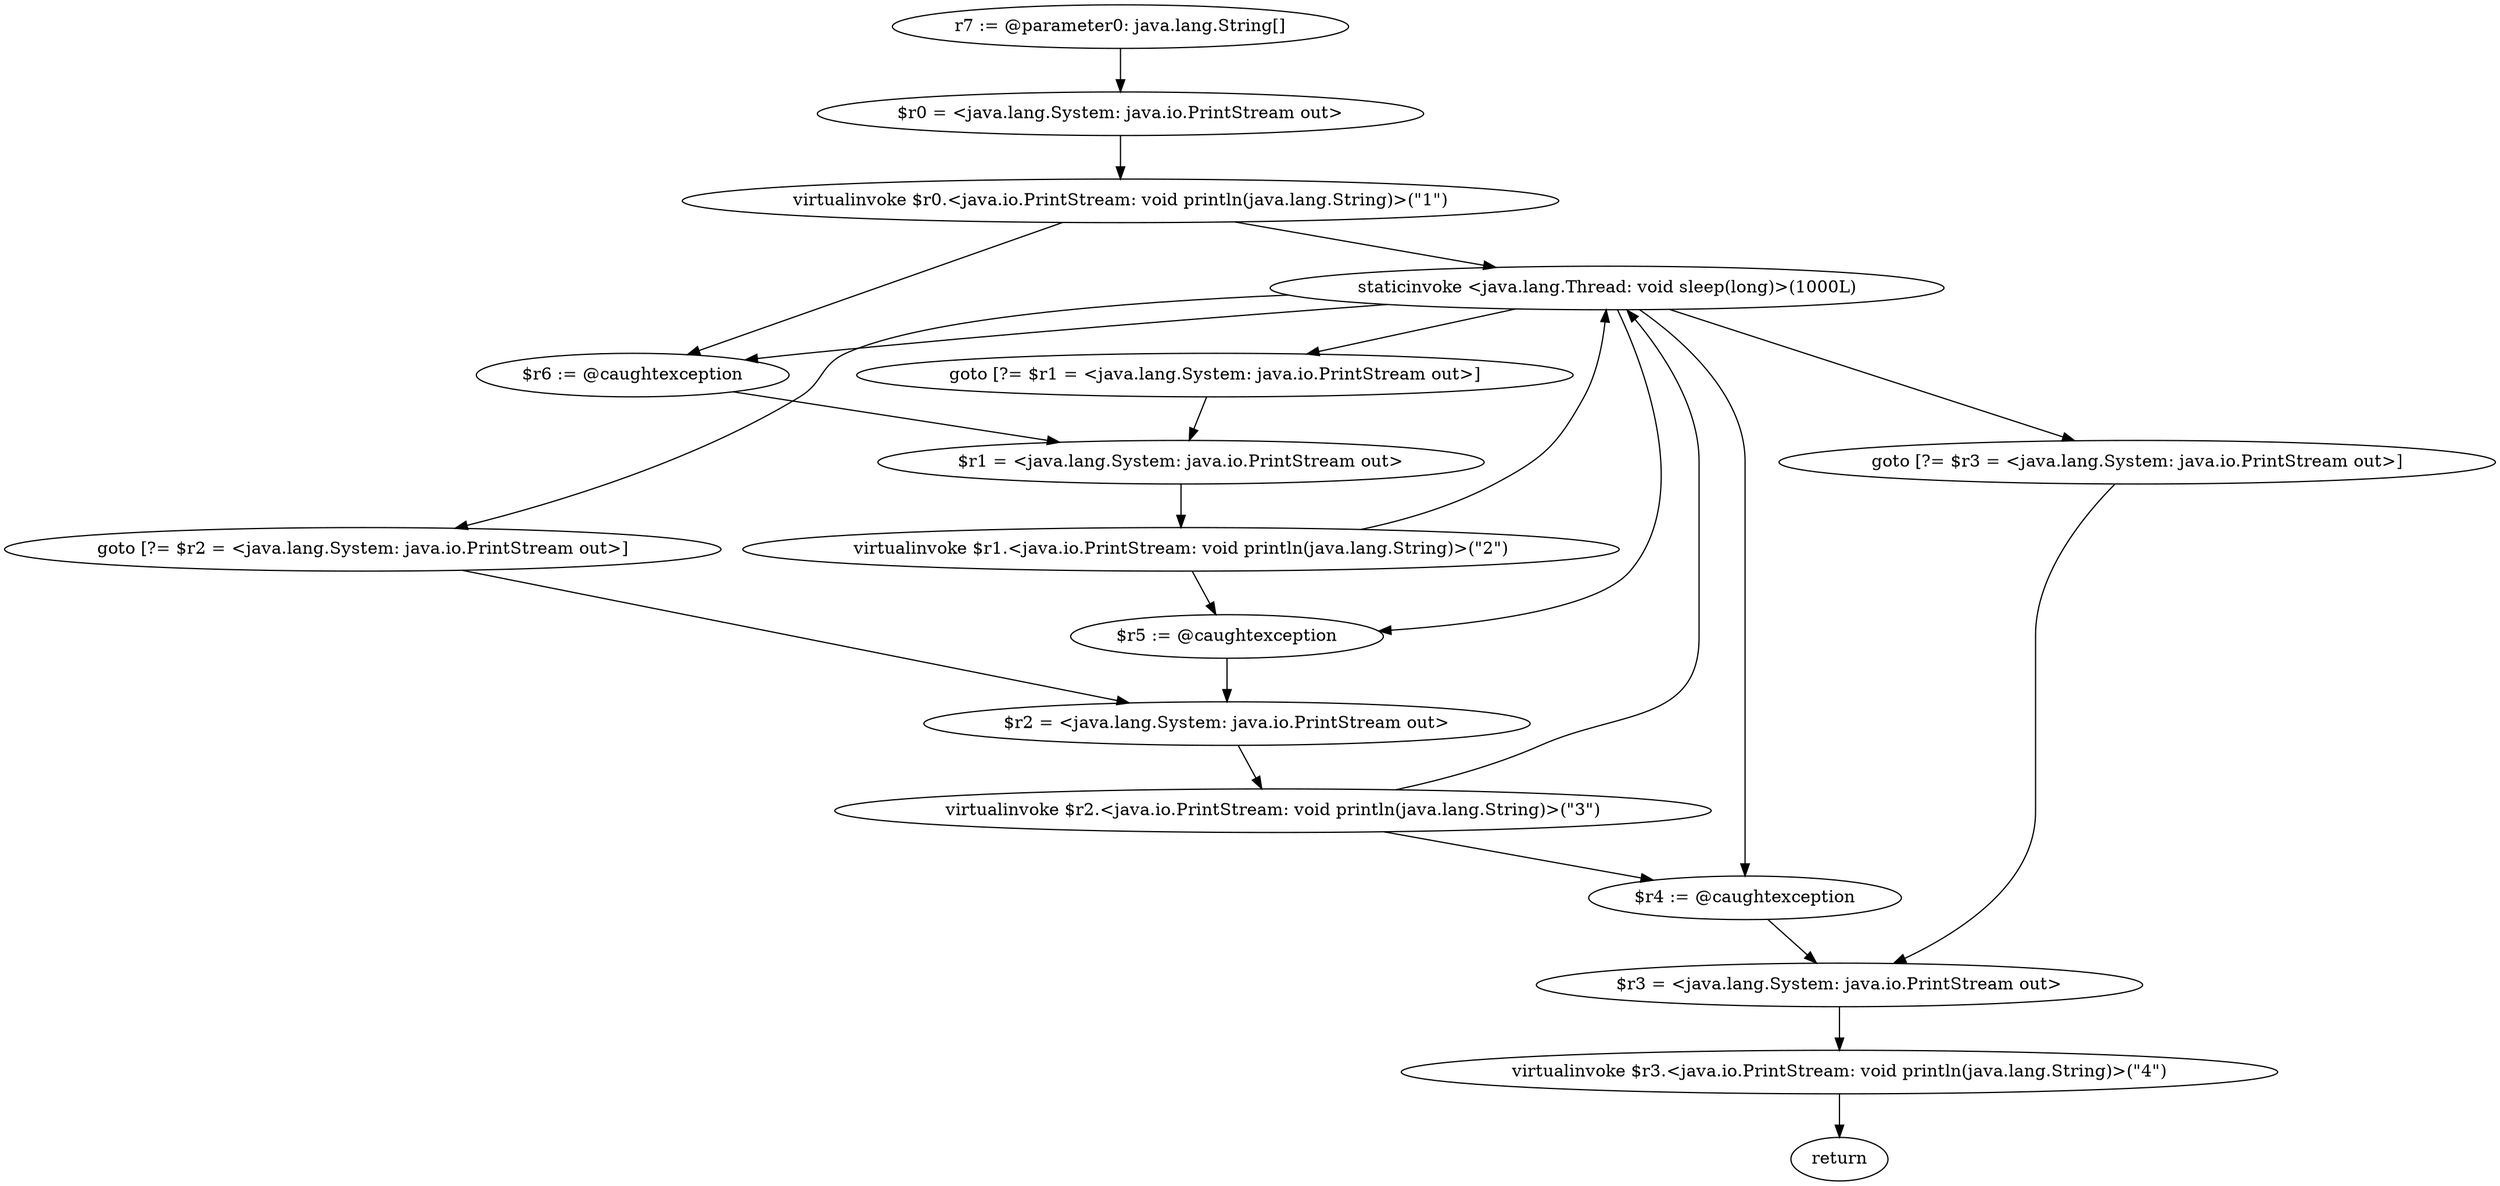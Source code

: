 digraph "unitGraph" {
    "r7 := @parameter0: java.lang.String[]"
    "$r0 = <java.lang.System: java.io.PrintStream out>"
    "virtualinvoke $r0.<java.io.PrintStream: void println(java.lang.String)>(\"1\")"
    "staticinvoke <java.lang.Thread: void sleep(long)>(1000L)"
    "goto [?= $r1 = <java.lang.System: java.io.PrintStream out>]"
    "$r6 := @caughtexception"
    "$r1 = <java.lang.System: java.io.PrintStream out>"
    "virtualinvoke $r1.<java.io.PrintStream: void println(java.lang.String)>(\"2\")"
    "goto [?= $r2 = <java.lang.System: java.io.PrintStream out>]"
    "$r5 := @caughtexception"
    "$r2 = <java.lang.System: java.io.PrintStream out>"
    "virtualinvoke $r2.<java.io.PrintStream: void println(java.lang.String)>(\"3\")"
    "goto [?= $r3 = <java.lang.System: java.io.PrintStream out>]"
    "$r4 := @caughtexception"
    "$r3 = <java.lang.System: java.io.PrintStream out>"
    "virtualinvoke $r3.<java.io.PrintStream: void println(java.lang.String)>(\"4\")"
    "return"
    "r7 := @parameter0: java.lang.String[]"->"$r0 = <java.lang.System: java.io.PrintStream out>";
    "$r0 = <java.lang.System: java.io.PrintStream out>"->"virtualinvoke $r0.<java.io.PrintStream: void println(java.lang.String)>(\"1\")";
    "virtualinvoke $r0.<java.io.PrintStream: void println(java.lang.String)>(\"1\")"->"staticinvoke <java.lang.Thread: void sleep(long)>(1000L)";
    "virtualinvoke $r0.<java.io.PrintStream: void println(java.lang.String)>(\"1\")"->"$r6 := @caughtexception";
    "staticinvoke <java.lang.Thread: void sleep(long)>(1000L)"->"goto [?= $r1 = <java.lang.System: java.io.PrintStream out>]";
    "staticinvoke <java.lang.Thread: void sleep(long)>(1000L)"->"$r6 := @caughtexception";
    "goto [?= $r1 = <java.lang.System: java.io.PrintStream out>]"->"$r1 = <java.lang.System: java.io.PrintStream out>";
    "$r6 := @caughtexception"->"$r1 = <java.lang.System: java.io.PrintStream out>";
    "$r1 = <java.lang.System: java.io.PrintStream out>"->"virtualinvoke $r1.<java.io.PrintStream: void println(java.lang.String)>(\"2\")";
    "virtualinvoke $r1.<java.io.PrintStream: void println(java.lang.String)>(\"2\")"->"staticinvoke <java.lang.Thread: void sleep(long)>(1000L)";
    "virtualinvoke $r1.<java.io.PrintStream: void println(java.lang.String)>(\"2\")"->"$r5 := @caughtexception";
    "staticinvoke <java.lang.Thread: void sleep(long)>(1000L)"->"goto [?= $r2 = <java.lang.System: java.io.PrintStream out>]";
    "staticinvoke <java.lang.Thread: void sleep(long)>(1000L)"->"$r5 := @caughtexception";
    "goto [?= $r2 = <java.lang.System: java.io.PrintStream out>]"->"$r2 = <java.lang.System: java.io.PrintStream out>";
    "$r5 := @caughtexception"->"$r2 = <java.lang.System: java.io.PrintStream out>";
    "$r2 = <java.lang.System: java.io.PrintStream out>"->"virtualinvoke $r2.<java.io.PrintStream: void println(java.lang.String)>(\"3\")";
    "virtualinvoke $r2.<java.io.PrintStream: void println(java.lang.String)>(\"3\")"->"staticinvoke <java.lang.Thread: void sleep(long)>(1000L)";
    "virtualinvoke $r2.<java.io.PrintStream: void println(java.lang.String)>(\"3\")"->"$r4 := @caughtexception";
    "staticinvoke <java.lang.Thread: void sleep(long)>(1000L)"->"goto [?= $r3 = <java.lang.System: java.io.PrintStream out>]";
    "staticinvoke <java.lang.Thread: void sleep(long)>(1000L)"->"$r4 := @caughtexception";
    "goto [?= $r3 = <java.lang.System: java.io.PrintStream out>]"->"$r3 = <java.lang.System: java.io.PrintStream out>";
    "$r4 := @caughtexception"->"$r3 = <java.lang.System: java.io.PrintStream out>";
    "$r3 = <java.lang.System: java.io.PrintStream out>"->"virtualinvoke $r3.<java.io.PrintStream: void println(java.lang.String)>(\"4\")";
    "virtualinvoke $r3.<java.io.PrintStream: void println(java.lang.String)>(\"4\")"->"return";
}
